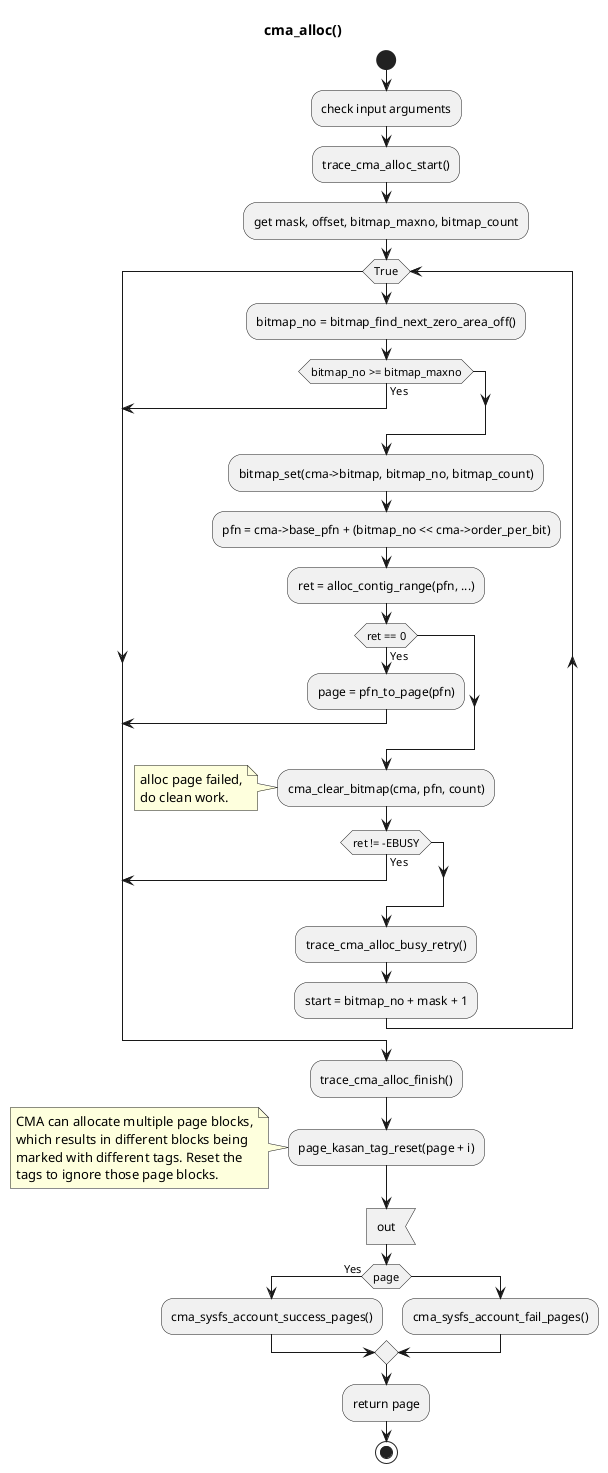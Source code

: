 @startuml
title cma_alloc()

start
:check input arguments;
:trace_cma_alloc_start();
:get mask, offset, bitmap_maxno, bitmap_count;
while (True)
    :bitmap_no = bitmap_find_next_zero_area_off();
    if (bitmap_no >= bitmap_maxno) then (Yes)
		break
    endif
    :bitmap_set(cma->bitmap, bitmap_no, bitmap_count);
    :pfn = cma->base_pfn + (bitmap_no << cma->order_per_bit);
    :ret = alloc_contig_range(pfn, ...);
    if (ret == 0) then (Yes)
    	:page = pfn_to_page(pfn);
        break
    endif
    :cma_clear_bitmap(cma, pfn, count);
    note left
        alloc page failed,
        do clean work.
    end note
    if (ret != -EBUSY) then (Yes)
		break
    endif
    :trace_cma_alloc_busy_retry();
    :start = bitmap_no + mask + 1;
endwhile
:trace_cma_alloc_finish();
:page_kasan_tag_reset(page + i);
note left
    CMA can allocate multiple page blocks,
    which results in different blocks being
    marked with different tags. Reset the
    tags to ignore those page blocks.
end note

:out;<<input>>
if (page) then (Yes)
    :cma_sysfs_account_success_pages();
else
    :cma_sysfs_account_fail_pages();
endif

:return page;
stop

@enduml